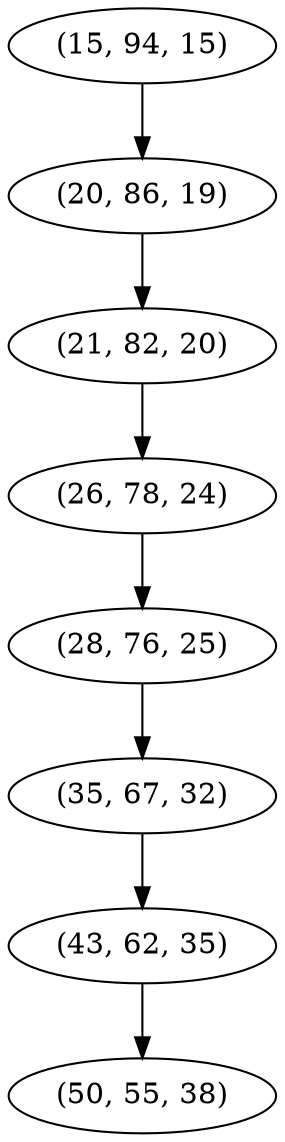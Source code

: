 digraph tree {
    "(15, 94, 15)";
    "(20, 86, 19)";
    "(21, 82, 20)";
    "(26, 78, 24)";
    "(28, 76, 25)";
    "(35, 67, 32)";
    "(43, 62, 35)";
    "(50, 55, 38)";
    "(15, 94, 15)" -> "(20, 86, 19)";
    "(20, 86, 19)" -> "(21, 82, 20)";
    "(21, 82, 20)" -> "(26, 78, 24)";
    "(26, 78, 24)" -> "(28, 76, 25)";
    "(28, 76, 25)" -> "(35, 67, 32)";
    "(35, 67, 32)" -> "(43, 62, 35)";
    "(43, 62, 35)" -> "(50, 55, 38)";
}
